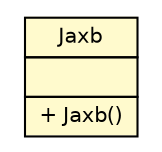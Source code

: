 #!/usr/local/bin/dot
#
# Class diagram 
# Generated by UMLGraph version R5_6-24-gf6e263 (http://www.umlgraph.org/)
#

digraph G {
	edge [fontname="Helvetica",fontsize=10,labelfontname="Helvetica",labelfontsize=10];
	node [fontname="Helvetica",fontsize=10,shape=plaintext];
	nodesep=0.25;
	ranksep=0.5;
	// top.infra.jackson2.Jackson2Properties.Jaxb
	c176 [label=<<table title="top.infra.jackson2.Jackson2Properties.Jaxb" border="0" cellborder="1" cellspacing="0" cellpadding="2" port="p" bgcolor="lemonChiffon" href="./Jackson2Properties.Jaxb.html">
		<tr><td><table border="0" cellspacing="0" cellpadding="1">
<tr><td align="center" balign="center"> Jaxb </td></tr>
		</table></td></tr>
		<tr><td><table border="0" cellspacing="0" cellpadding="1">
<tr><td align="left" balign="left">  </td></tr>
		</table></td></tr>
		<tr><td><table border="0" cellspacing="0" cellpadding="1">
<tr><td align="left" balign="left"> + Jaxb() </td></tr>
		</table></td></tr>
		</table>>, URL="./Jackson2Properties.Jaxb.html", fontname="Helvetica", fontcolor="black", fontsize=10.0];
}

